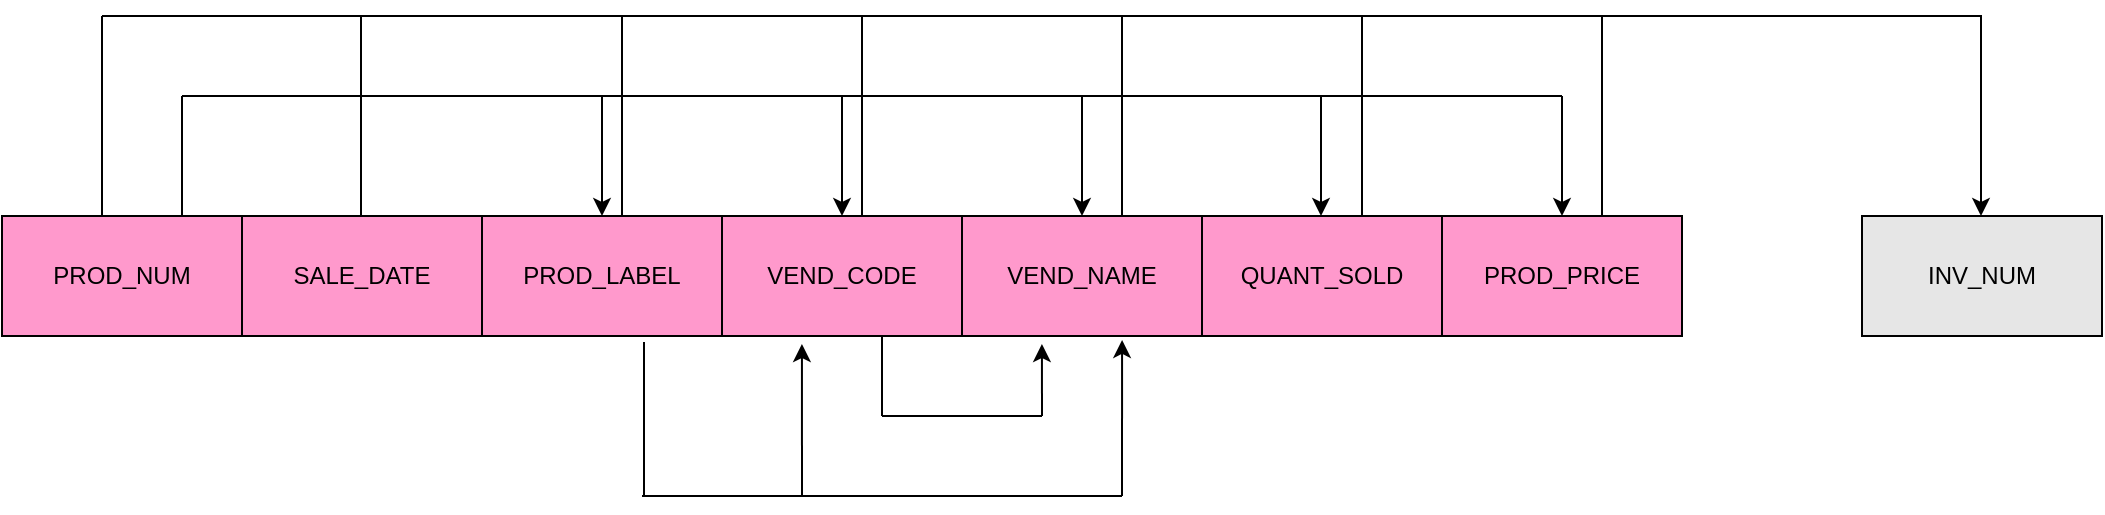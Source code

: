 <mxfile version="18.0.6" type="device"><diagram id="nD0Vh9AGuRY1xvqhnk9S" name="Page-1"><mxGraphModel dx="1422" dy="865" grid="1" gridSize="10" guides="1" tooltips="1" connect="1" arrows="1" fold="1" page="1" pageScale="1" pageWidth="850" pageHeight="1100" math="0" shadow="0"><root><mxCell id="0"/><mxCell id="1" parent="0"/><mxCell id="Q6oBonZR44pWsn1_f5jj-1" value="PROD_NUM" style="rounded=0;whiteSpace=wrap;html=1;fillColor=#FF99CC;" parent="1" vertex="1"><mxGeometry x="120" y="180" width="120" height="60" as="geometry"/></mxCell><mxCell id="w2bIEXXXNR0-XdHZG5Xg-1" value="SALE_DATE" style="rounded=0;whiteSpace=wrap;html=1;fillColor=#FF99CC;" parent="1" vertex="1"><mxGeometry x="240" y="180" width="120" height="60" as="geometry"/></mxCell><mxCell id="w2bIEXXXNR0-XdHZG5Xg-2" value="PROD_LABEL" style="rounded=0;whiteSpace=wrap;html=1;fillColor=#FF99CC;" parent="1" vertex="1"><mxGeometry x="360" y="180" width="120" height="60" as="geometry"/></mxCell><mxCell id="w2bIEXXXNR0-XdHZG5Xg-3" value="VEND_CODE" style="rounded=0;whiteSpace=wrap;html=1;fillColor=#FF99CC;" parent="1" vertex="1"><mxGeometry x="480" y="180" width="120" height="60" as="geometry"/></mxCell><mxCell id="w2bIEXXXNR0-XdHZG5Xg-4" value="VEND_NAME" style="rounded=0;whiteSpace=wrap;html=1;fillColor=#FF99CC;" parent="1" vertex="1"><mxGeometry x="600" y="180" width="120" height="60" as="geometry"/></mxCell><mxCell id="w2bIEXXXNR0-XdHZG5Xg-5" value="INV_NUM" style="rounded=0;whiteSpace=wrap;html=1;fillColor=#E6E6E6;" parent="1" vertex="1"><mxGeometry x="1050" y="180" width="120" height="60" as="geometry"/></mxCell><mxCell id="w2bIEXXXNR0-XdHZG5Xg-6" value="QUANT_SOLD" style="rounded=0;whiteSpace=wrap;html=1;fillColor=#FF99CC;" parent="1" vertex="1"><mxGeometry x="720" y="180" width="120" height="60" as="geometry"/></mxCell><mxCell id="w2bIEXXXNR0-XdHZG5Xg-7" value="PROD_PRICE" style="rounded=0;whiteSpace=wrap;html=1;fillColor=#FF99CC;" parent="1" vertex="1"><mxGeometry x="840" y="180" width="120" height="60" as="geometry"/></mxCell><mxCell id="w2bIEXXXNR0-XdHZG5Xg-16" value="" style="endArrow=classic;html=1;rounded=0;entryX=0.5;entryY=0;entryDx=0;entryDy=0;" parent="1" target="w2bIEXXXNR0-XdHZG5Xg-2" edge="1"><mxGeometry width="50" height="50" relative="1" as="geometry"><mxPoint x="420" y="120" as="sourcePoint"/><mxPoint x="440" y="160" as="targetPoint"/></mxGeometry></mxCell><mxCell id="w2bIEXXXNR0-XdHZG5Xg-17" value="" style="endArrow=classic;html=1;rounded=0;entryX=0.5;entryY=0;entryDx=0;entryDy=0;" parent="1" target="w2bIEXXXNR0-XdHZG5Xg-3" edge="1"><mxGeometry width="50" height="50" relative="1" as="geometry"><mxPoint x="540" y="120" as="sourcePoint"/><mxPoint x="430" y="190" as="targetPoint"/></mxGeometry></mxCell><mxCell id="w2bIEXXXNR0-XdHZG5Xg-18" value="" style="endArrow=classic;html=1;rounded=0;entryX=0.5;entryY=0;entryDx=0;entryDy=0;" parent="1" target="w2bIEXXXNR0-XdHZG5Xg-4" edge="1"><mxGeometry width="50" height="50" relative="1" as="geometry"><mxPoint x="660" y="120" as="sourcePoint"/><mxPoint x="440" y="200" as="targetPoint"/></mxGeometry></mxCell><mxCell id="w2bIEXXXNR0-XdHZG5Xg-19" value="" style="endArrow=classic;html=1;rounded=0;entryX=0.5;entryY=0;entryDx=0;entryDy=0;" parent="1" edge="1"><mxGeometry width="50" height="50" relative="1" as="geometry"><mxPoint x="779.5" y="120" as="sourcePoint"/><mxPoint x="779.5" y="180" as="targetPoint"/></mxGeometry></mxCell><mxCell id="w2bIEXXXNR0-XdHZG5Xg-20" value="" style="endArrow=classic;html=1;rounded=0;entryX=0.5;entryY=0;entryDx=0;entryDy=0;" parent="1" target="w2bIEXXXNR0-XdHZG5Xg-7" edge="1"><mxGeometry width="50" height="50" relative="1" as="geometry"><mxPoint x="900" y="120" as="sourcePoint"/><mxPoint x="460" y="220" as="targetPoint"/></mxGeometry></mxCell><mxCell id="w2bIEXXXNR0-XdHZG5Xg-21" value="" style="endArrow=none;html=1;rounded=0;" parent="1" edge="1"><mxGeometry width="50" height="50" relative="1" as="geometry"><mxPoint x="900" y="120" as="sourcePoint"/><mxPoint x="210" y="120" as="targetPoint"/></mxGeometry></mxCell><mxCell id="w2bIEXXXNR0-XdHZG5Xg-22" value="" style="endArrow=none;html=1;rounded=0;exitX=0.75;exitY=0;exitDx=0;exitDy=0;" parent="1" source="Q6oBonZR44pWsn1_f5jj-1" edge="1"><mxGeometry width="50" height="50" relative="1" as="geometry"><mxPoint x="400" y="210" as="sourcePoint"/><mxPoint x="210" y="120" as="targetPoint"/></mxGeometry></mxCell><mxCell id="w2bIEXXXNR0-XdHZG5Xg-25" value="" style="endArrow=none;html=1;rounded=0;" parent="1" edge="1"><mxGeometry width="50" height="50" relative="1" as="geometry"><mxPoint x="1110" y="80" as="sourcePoint"/><mxPoint x="170" y="80" as="targetPoint"/></mxGeometry></mxCell><mxCell id="w2bIEXXXNR0-XdHZG5Xg-30" value="" style="endArrow=classic;html=1;rounded=0;entryX=0.75;entryY=0;entryDx=0;entryDy=0;" parent="1" edge="1"><mxGeometry width="50" height="50" relative="1" as="geometry"><mxPoint x="1109.5" y="80" as="sourcePoint"/><mxPoint x="1109.5" y="180" as="targetPoint"/></mxGeometry></mxCell><mxCell id="w2bIEXXXNR0-XdHZG5Xg-31" value="" style="endArrow=none;html=1;rounded=0;" parent="1" edge="1"><mxGeometry width="50" height="50" relative="1" as="geometry"><mxPoint x="560" y="280" as="sourcePoint"/><mxPoint x="560" y="240" as="targetPoint"/></mxGeometry></mxCell><mxCell id="w2bIEXXXNR0-XdHZG5Xg-32" value="" style="endArrow=none;html=1;rounded=0;" parent="1" edge="1"><mxGeometry width="50" height="50" relative="1" as="geometry"><mxPoint x="640" y="280" as="sourcePoint"/><mxPoint x="560" y="280" as="targetPoint"/></mxGeometry></mxCell><mxCell id="w2bIEXXXNR0-XdHZG5Xg-33" value="" style="endArrow=classic;html=1;rounded=0;entryX=0.333;entryY=1.067;entryDx=0;entryDy=0;entryPerimeter=0;" parent="1" target="w2bIEXXXNR0-XdHZG5Xg-4" edge="1"><mxGeometry width="50" height="50" relative="1" as="geometry"><mxPoint x="640" y="280" as="sourcePoint"/><mxPoint x="550" y="320" as="targetPoint"/></mxGeometry></mxCell><mxCell id="w2bIEXXXNR0-XdHZG5Xg-34" value="" style="endArrow=none;html=1;rounded=0;entryX=0.675;entryY=1.05;entryDx=0;entryDy=0;entryPerimeter=0;" parent="1" target="w2bIEXXXNR0-XdHZG5Xg-2" edge="1"><mxGeometry width="50" height="50" relative="1" as="geometry"><mxPoint x="441" y="320" as="sourcePoint"/><mxPoint x="440" y="250" as="targetPoint"/></mxGeometry></mxCell><mxCell id="w2bIEXXXNR0-XdHZG5Xg-35" value="" style="endArrow=none;html=1;rounded=0;" parent="1" edge="1"><mxGeometry width="50" height="50" relative="1" as="geometry"><mxPoint x="440" y="320" as="sourcePoint"/><mxPoint x="680" y="320" as="targetPoint"/></mxGeometry></mxCell><mxCell id="w2bIEXXXNR0-XdHZG5Xg-36" value="" style="endArrow=classic;html=1;rounded=0;entryX=0.333;entryY=1.067;entryDx=0;entryDy=0;entryPerimeter=0;" parent="1" target="w2bIEXXXNR0-XdHZG5Xg-3" edge="1"><mxGeometry width="50" height="50" relative="1" as="geometry"><mxPoint x="520" y="320" as="sourcePoint"/><mxPoint x="550" y="320" as="targetPoint"/></mxGeometry></mxCell><mxCell id="w2bIEXXXNR0-XdHZG5Xg-37" value="" style="endArrow=classic;html=1;rounded=0;entryX=0.667;entryY=1.033;entryDx=0;entryDy=0;entryPerimeter=0;" parent="1" target="w2bIEXXXNR0-XdHZG5Xg-4" edge="1"><mxGeometry width="50" height="50" relative="1" as="geometry"><mxPoint x="680" y="320" as="sourcePoint"/><mxPoint x="550" y="320" as="targetPoint"/></mxGeometry></mxCell><mxCell id="FaHmyz33gvr9fm2IzxD1-3" value="" style="endArrow=none;html=1;rounded=0;exitX=0.75;exitY=0;exitDx=0;exitDy=0;" edge="1" parent="1"><mxGeometry width="50" height="50" relative="1" as="geometry"><mxPoint x="170" y="180" as="sourcePoint"/><mxPoint x="170" y="80" as="targetPoint"/></mxGeometry></mxCell><mxCell id="FaHmyz33gvr9fm2IzxD1-4" value="" style="endArrow=none;html=1;rounded=0;exitX=0.75;exitY=0;exitDx=0;exitDy=0;" edge="1" parent="1"><mxGeometry width="50" height="50" relative="1" as="geometry"><mxPoint x="550" y="180" as="sourcePoint"/><mxPoint x="550" y="80" as="targetPoint"/></mxGeometry></mxCell><mxCell id="FaHmyz33gvr9fm2IzxD1-5" value="" style="endArrow=none;html=1;rounded=0;exitX=0.75;exitY=0;exitDx=0;exitDy=0;" edge="1" parent="1"><mxGeometry width="50" height="50" relative="1" as="geometry"><mxPoint x="430" y="180" as="sourcePoint"/><mxPoint x="430" y="80" as="targetPoint"/></mxGeometry></mxCell><mxCell id="FaHmyz33gvr9fm2IzxD1-6" value="" style="endArrow=none;html=1;rounded=0;exitX=0.75;exitY=0;exitDx=0;exitDy=0;" edge="1" parent="1"><mxGeometry width="50" height="50" relative="1" as="geometry"><mxPoint x="299.5" y="180" as="sourcePoint"/><mxPoint x="299.5" y="80" as="targetPoint"/></mxGeometry></mxCell><mxCell id="FaHmyz33gvr9fm2IzxD1-7" value="" style="endArrow=none;html=1;rounded=0;exitX=0.75;exitY=0;exitDx=0;exitDy=0;" edge="1" parent="1"><mxGeometry width="50" height="50" relative="1" as="geometry"><mxPoint x="680" y="180" as="sourcePoint"/><mxPoint x="680" y="80" as="targetPoint"/></mxGeometry></mxCell><mxCell id="FaHmyz33gvr9fm2IzxD1-8" value="" style="endArrow=none;html=1;rounded=0;exitX=0.75;exitY=0;exitDx=0;exitDy=0;" edge="1" parent="1"><mxGeometry width="50" height="50" relative="1" as="geometry"><mxPoint x="920" y="180" as="sourcePoint"/><mxPoint x="920" y="80" as="targetPoint"/></mxGeometry></mxCell><mxCell id="FaHmyz33gvr9fm2IzxD1-9" value="" style="endArrow=none;html=1;rounded=0;exitX=0.75;exitY=0;exitDx=0;exitDy=0;" edge="1" parent="1"><mxGeometry width="50" height="50" relative="1" as="geometry"><mxPoint x="800" y="180" as="sourcePoint"/><mxPoint x="800" y="80" as="targetPoint"/></mxGeometry></mxCell></root></mxGraphModel></diagram></mxfile>